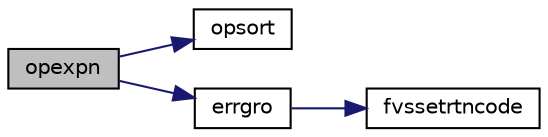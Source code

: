 digraph "opexpn"
{
  edge [fontname="Helvetica",fontsize="10",labelfontname="Helvetica",labelfontsize="10"];
  node [fontname="Helvetica",fontsize="10",shape=record];
  rankdir="LR";
  Node1 [label="opexpn",height=0.2,width=0.4,color="black", fillcolor="grey75", style="filled", fontcolor="black"];
  Node1 -> Node2 [color="midnightblue",fontsize="10",style="solid",fontname="Helvetica"];
  Node2 [label="opsort",height=0.2,width=0.4,color="black", fillcolor="white", style="filled",URL="$opsort_8f.html#a6681e6cd0f66844e47a1ea085ef16452"];
  Node1 -> Node3 [color="midnightblue",fontsize="10",style="solid",fontname="Helvetica"];
  Node3 [label="errgro",height=0.2,width=0.4,color="black", fillcolor="white", style="filled",URL="$errgro_8f.html#a638bc8982f252f2894cb512c31d9890a"];
  Node3 -> Node4 [color="midnightblue",fontsize="10",style="solid",fontname="Helvetica"];
  Node4 [label="fvssetrtncode",height=0.2,width=0.4,color="black", fillcolor="white", style="filled",URL="$cmdline_8f.html#a079170808ee3336a99645e9e57dfe5a9"];
}
